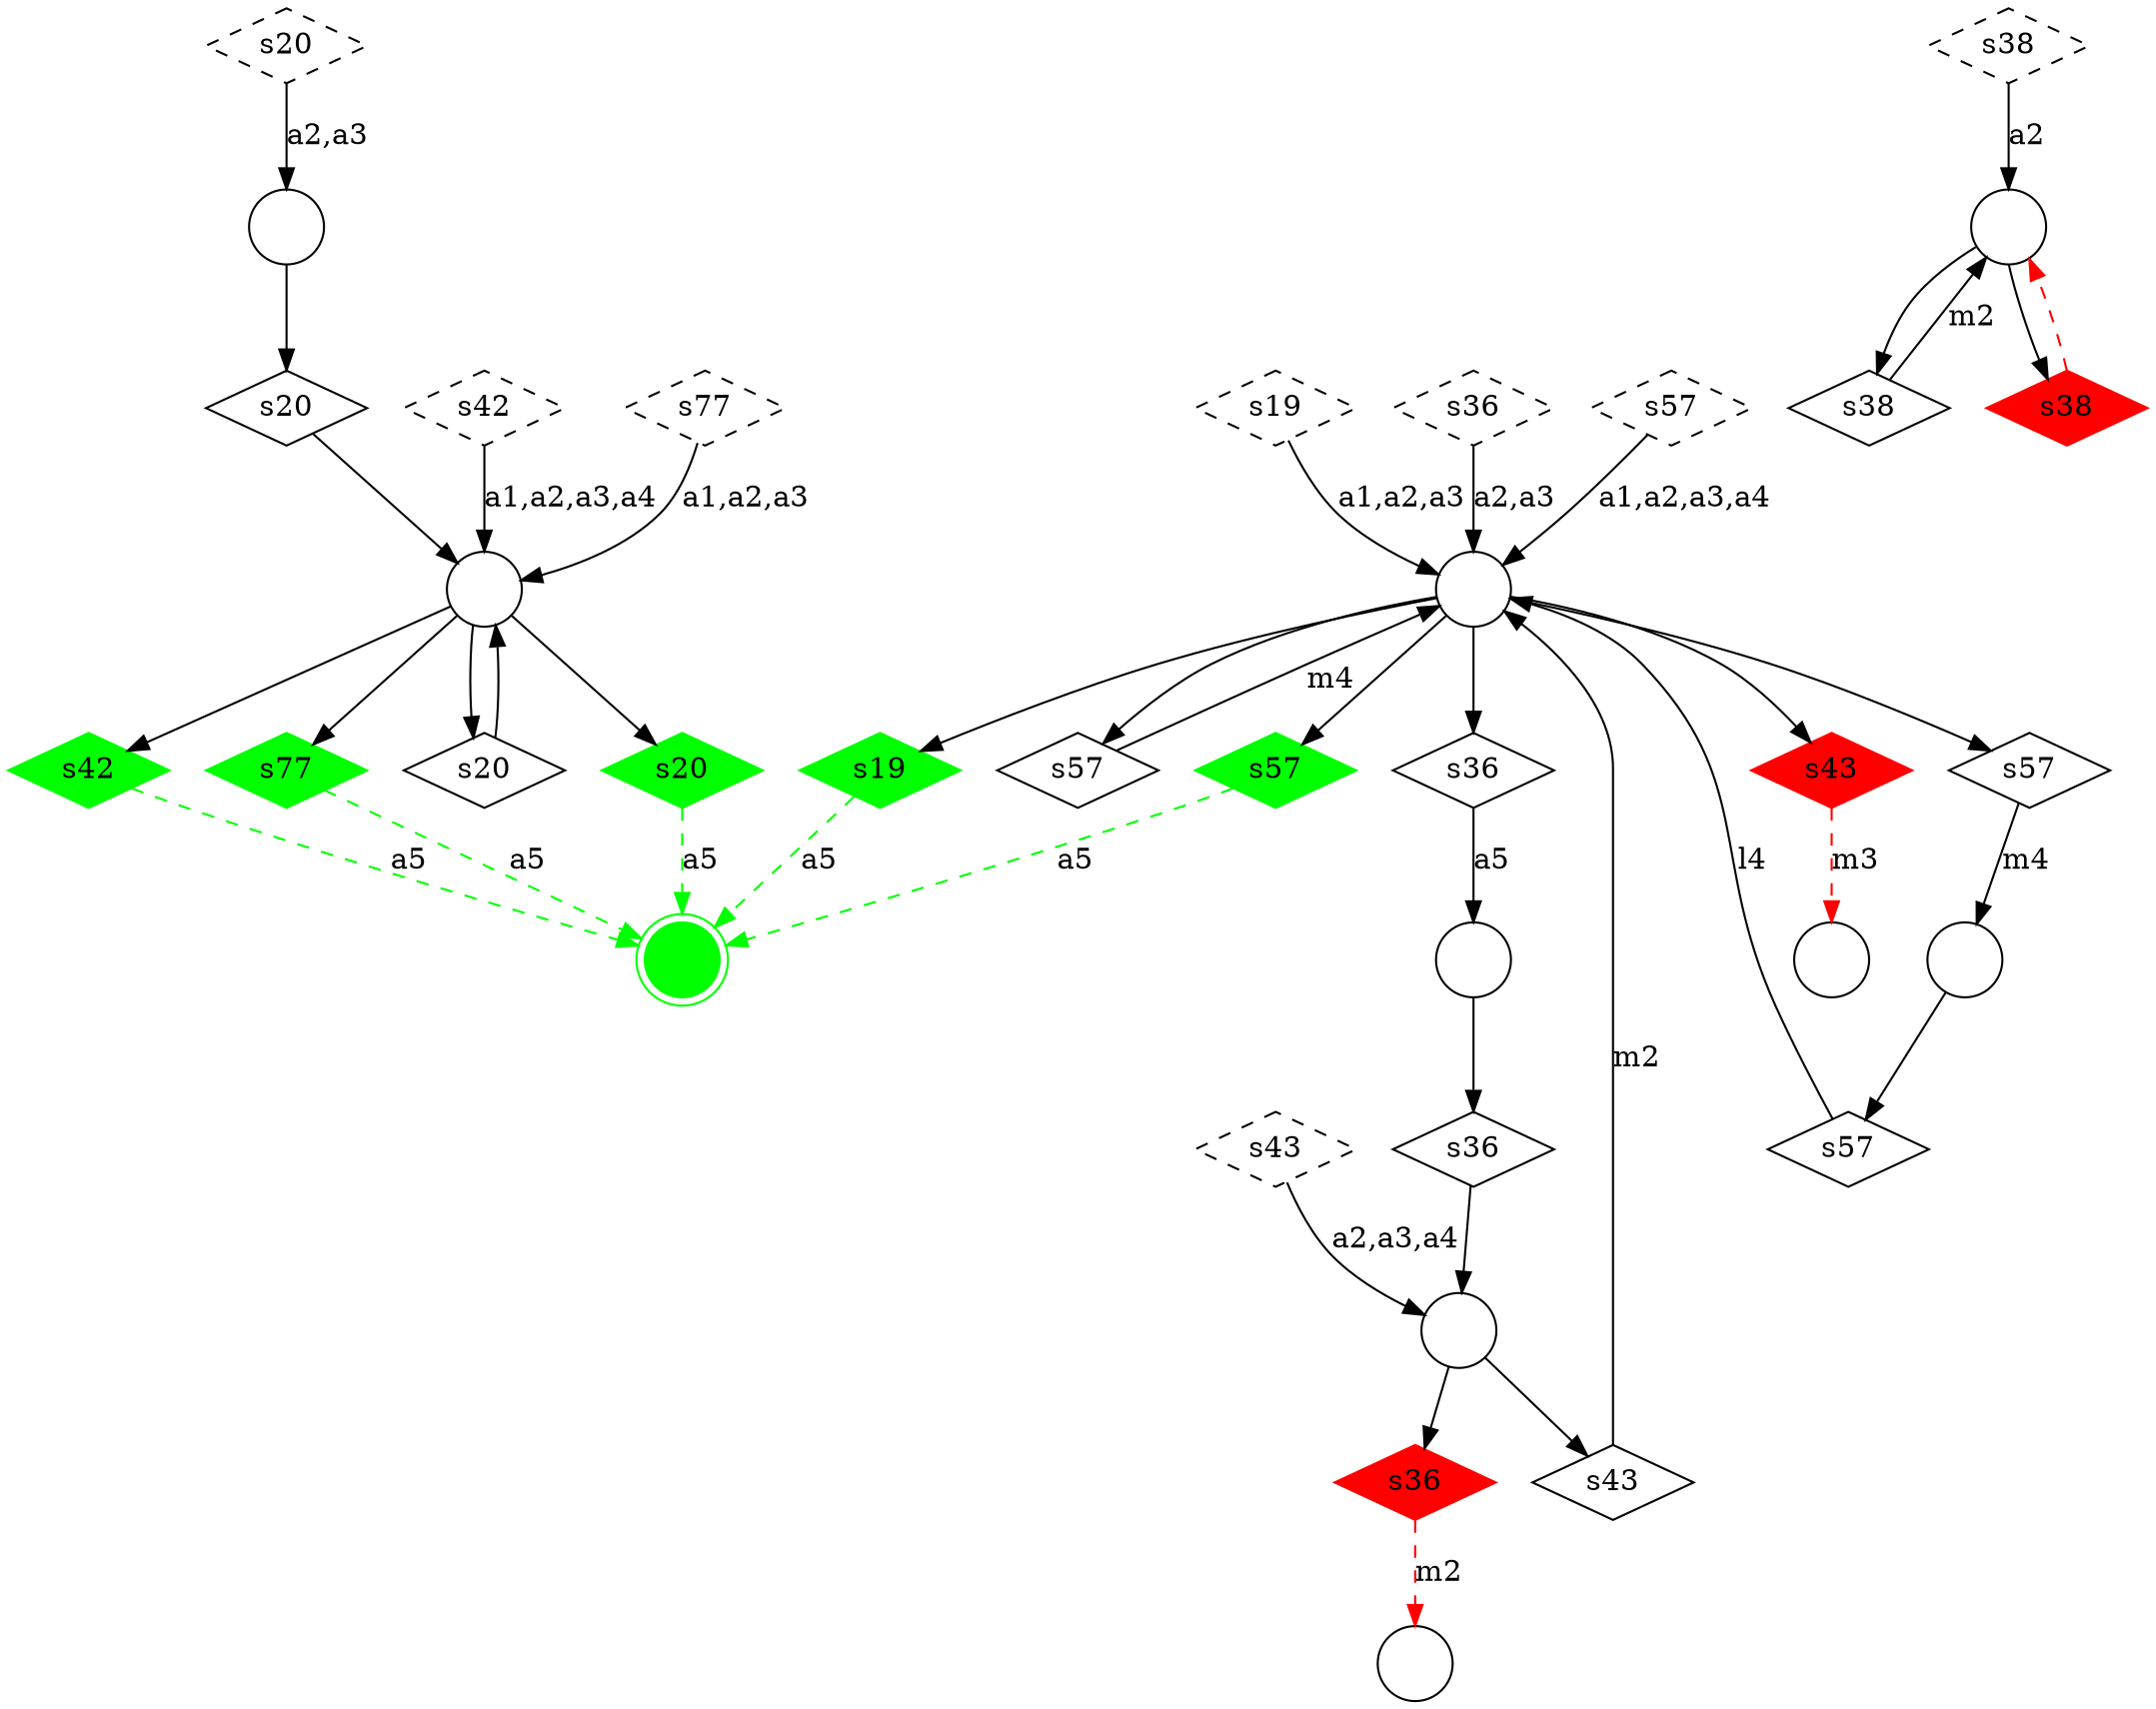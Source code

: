 digraph G {
  m5 [shape=circle,  label=""];
  m3 [shape=circle,  label=""];
  m2 [shape=circle,  label=""];
  m9 [shape=circle,  label=""];
  m1 [shape=circle,  label=""];
  m4 [shape=circle,  label=""];
  m8 [shape=circle,  label=""];
  m0 [shape=circle,  label=""];
  m7 [shape=doublecircle, color = "green", style = "filled", label=""];
  m6 [shape=circle,  label=""];
  u_s19_0 [shape=diamond, style = "dashed", label="s19"];
  u_s19_1 [shape=diamond, color = "green", style = "filled", label="s19"];
  u_s20_0 [shape=diamond, style = "dashed", label="s20"];
  u_s20_1 [shape=diamond,  label="s20"];
  u_s20_2 [shape=diamond,  label="s20"];
  u_s20_3 [shape=diamond, color = "green", style = "filled", label="s20"];
  u_s36_0 [shape=diamond, style = "dashed", label="s36"];
  u_s36_1 [shape=diamond,  label="s36"];
  u_s36_2 [shape=diamond,  label="s36"];
  u_s36_3 [shape=diamond, color = "red", style = "filled", label="s36"];
  u_s38_0 [shape=diamond, style = "dashed", label="s38"];
  u_s38_1 [shape=diamond,  label="s38"];
  u_s38_2 [shape=diamond, color = "red", style = "filled", label="s38"];
  u_s42_0 [shape=diamond, style = "dashed", label="s42"];
  u_s42_1 [shape=diamond, color = "green", style = "filled", label="s42"];
  u_s43_0 [shape=diamond, style = "dashed", label="s43"];
  u_s43_1 [shape=diamond,  label="s43"];
  u_s43_2 [shape=diamond, color = "red", style = "filled", label="s43"];
  u_s57_0 [shape=diamond, style = "dashed", label="s57"];
  u_s57_1 [shape=diamond,  label="s57"];
  u_s57_2 [shape=diamond,  label="s57"];
  u_s57_3 [shape=diamond,  label="s57"];
  u_s57_4 [shape=diamond, color = "green", style = "filled", label="s57"];
  u_s77_0 [shape=diamond, style = "dashed", label="s77"];
  u_s77_1 [shape=diamond, color = "green", style = "filled", label="s77"];
  u_s19_0 -> m5 [label="a1,a2,a3" ];
  m5 -> u_s19_1 [label="" ];
  u_s19_1 -> m7 [label="a5" , color = "green", style = "dashed"];
  u_s20_0 -> m0 [label="a2,a3" ];
  m0 -> u_s20_1 [label="" ];
  u_s20_1 -> m9 [label="" ];
  m9 -> u_s20_2 [label="" ];
  u_s20_2 -> m9 [label="" ];
  m9 -> u_s20_3 [label="" ];
  u_s20_3 -> m7 [label="a5" , color = "green", style = "dashed"];
  u_s36_0 -> m5 [label="a2,a3" ];
  m5 -> u_s36_1 [label="" ];
  u_s36_1 -> m6 [label="a5" ];
  m6 -> u_s36_2 [label="" ];
  u_s36_2 -> m8 [label="" ];
  m8 -> u_s36_3 [label="" ];
  u_s36_3 -> m2 [label="m2" , color = "red", style = "dashed"];
  u_s38_0 -> m1 [label="a2" ];
  m1 -> u_s38_1 [label="" ];
  u_s38_1 -> m1 [label="m2" ];
  m1 -> u_s38_2 [label="" ];
  u_s38_2 -> m1 [label="" , color = "red", style = "dashed"];
  u_s42_0 -> m9 [label="a1,a2,a3,a4" ];
  m9 -> u_s42_1 [label="" ];
  u_s42_1 -> m7 [label="a5" , color = "green", style = "dashed"];
  u_s43_0 -> m8 [label="a2,a3,a4" ];
  m8 -> u_s43_1 [label="" ];
  u_s43_1 -> m5 [label="m2" ];
  m5 -> u_s43_2 [label="" ];
  u_s43_2 -> m3 [label="m3" , color = "red", style = "dashed"];
  u_s57_0 -> m5 [label="a1,a2,a3,a4" ];
  m5 -> u_s57_1 [label="" ];
  u_s57_1 -> m4 [label="m4" ];
  m4 -> u_s57_2 [label="" ];
  u_s57_2 -> m5 [label="l4" ];
  m5 -> u_s57_3 [label="" ];
  u_s57_3 -> m5 [label="m4" ];
  m5 -> u_s57_4 [label="" ];
  u_s57_4 -> m7 [label="a5" , color = "green", style = "dashed"];
  u_s77_0 -> m9 [label="a1,a2,a3" ];
  m9 -> u_s77_1 [label="" ];
  u_s77_1 -> m7 [label="a5" , color = "green", style = "dashed"];
}
